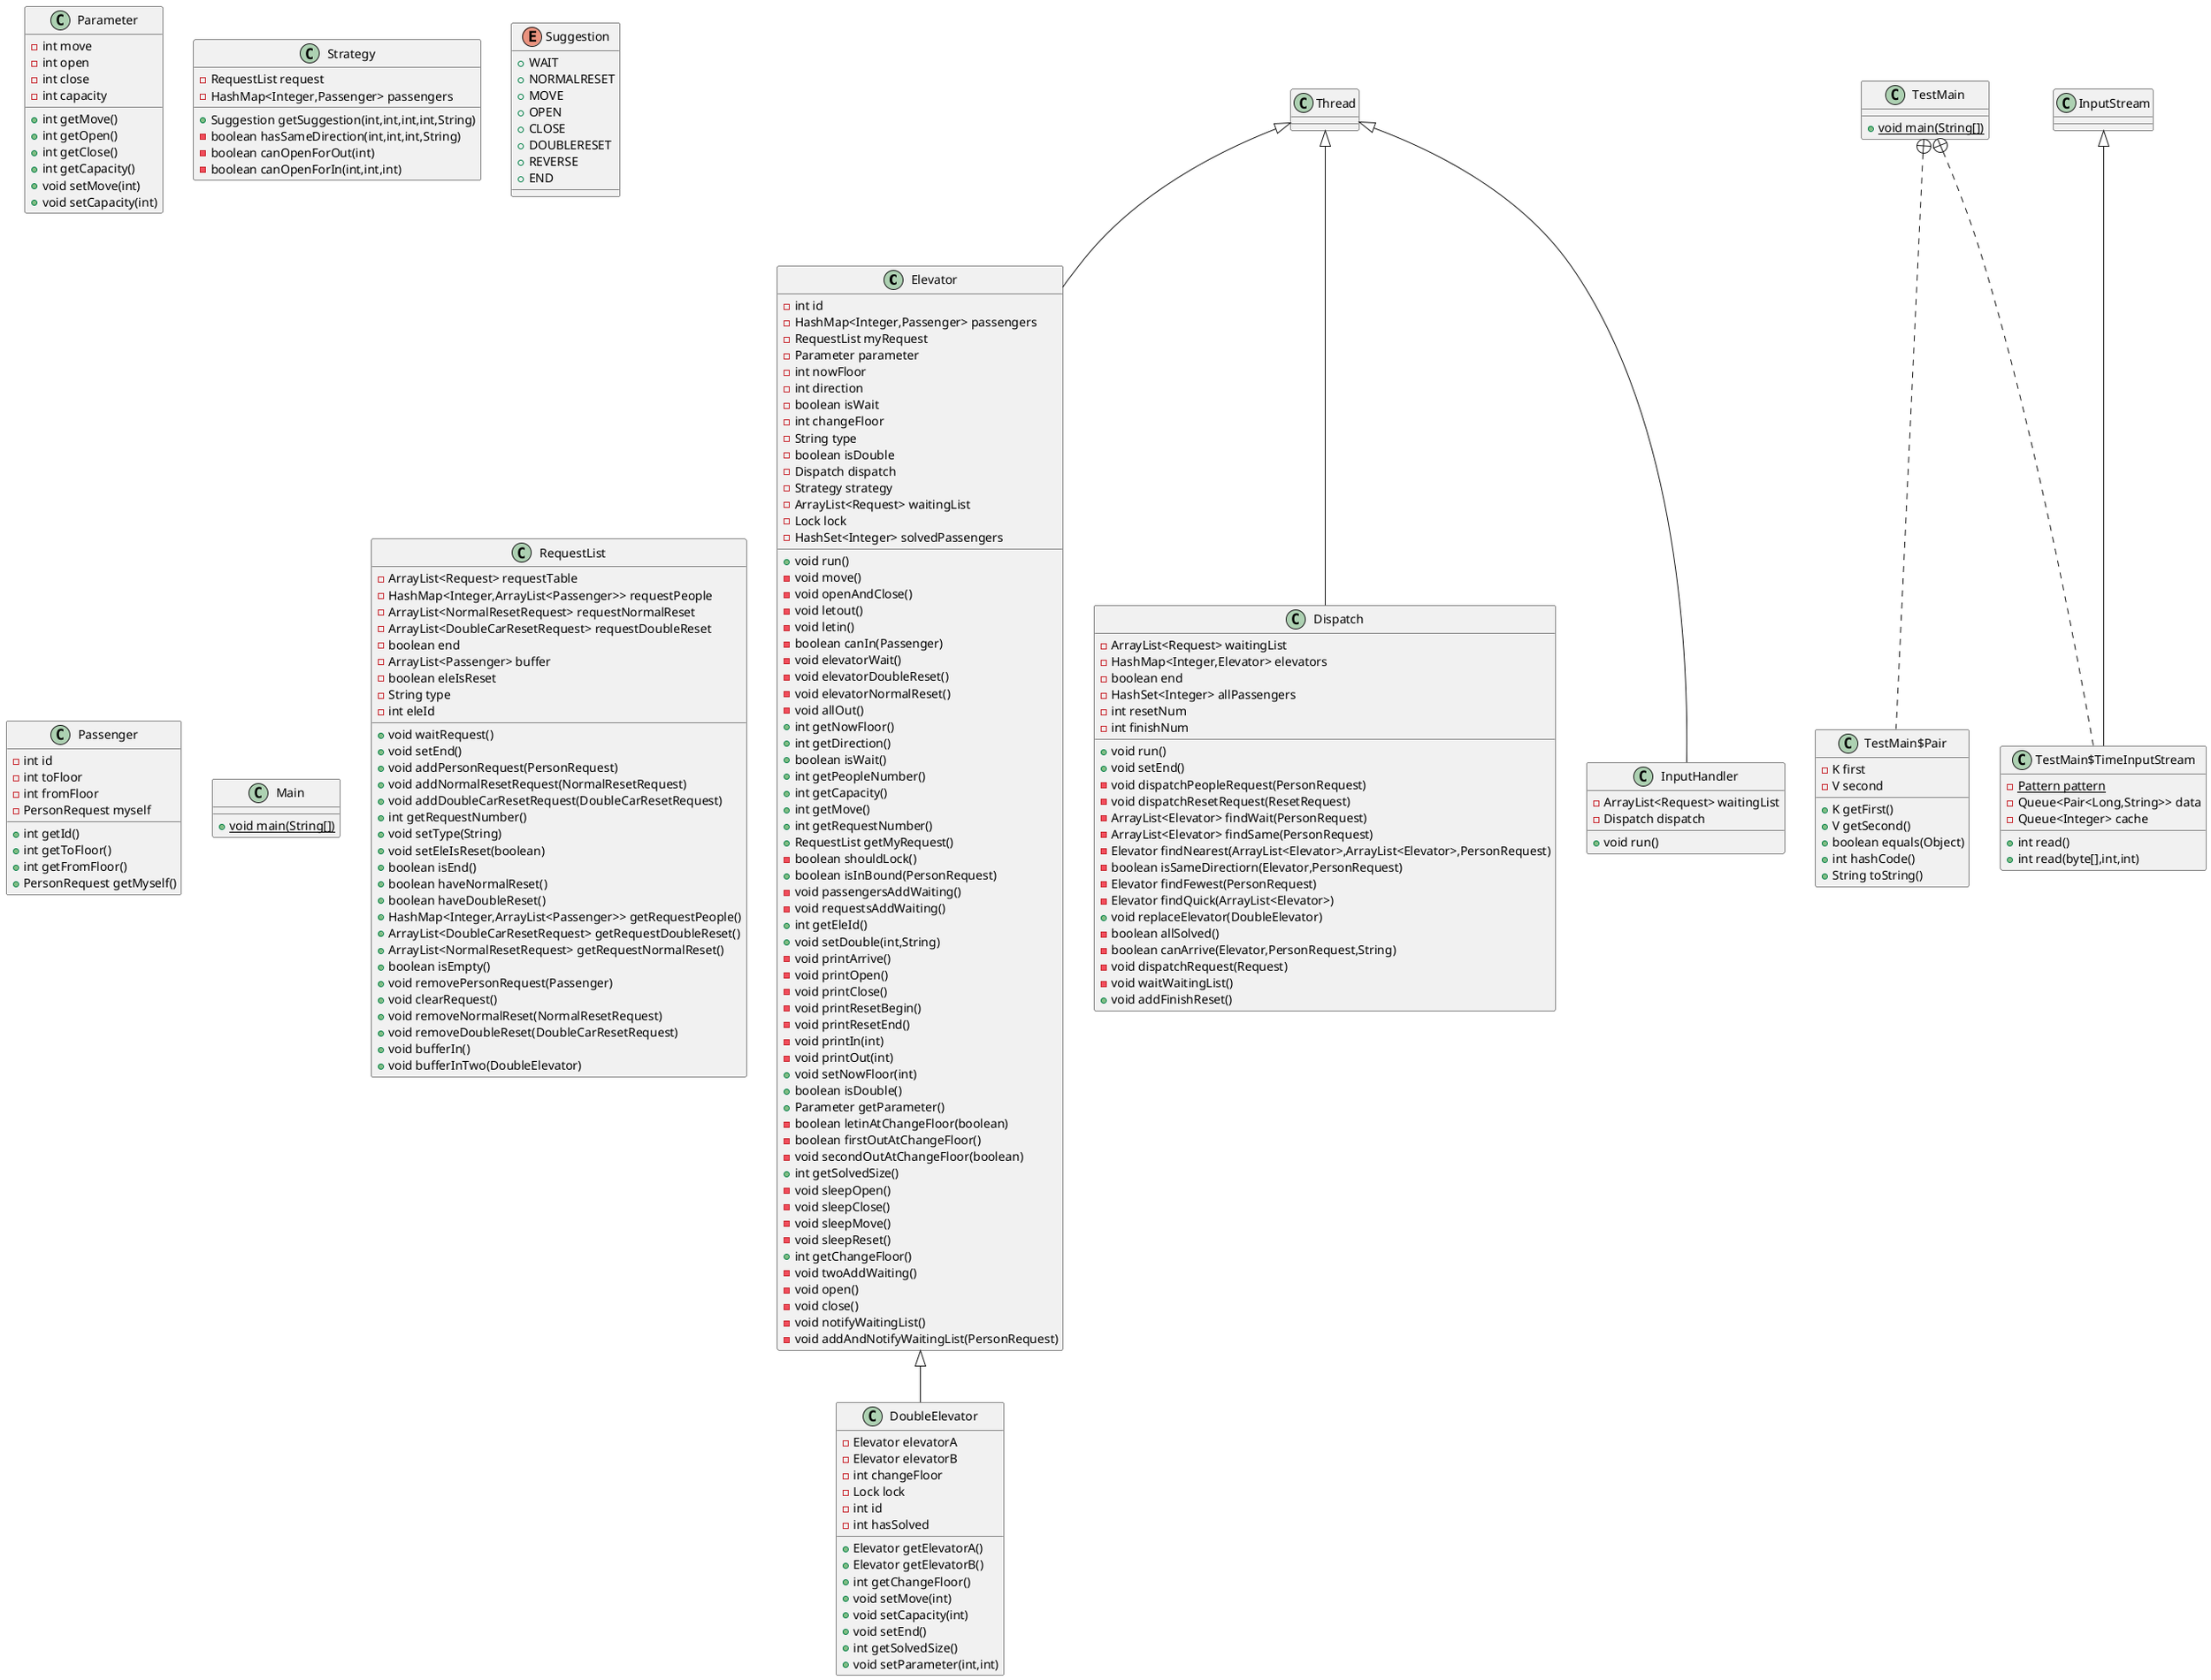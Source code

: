 @startuml
class Elevator {
- int id
- HashMap<Integer,Passenger> passengers
- RequestList myRequest
- Parameter parameter
- int nowFloor
- int direction
- boolean isWait
- int changeFloor
- String type
- boolean isDouble
- Dispatch dispatch
- Strategy strategy
- ArrayList<Request> waitingList
- Lock lock
- HashSet<Integer> solvedPassengers
+ void run()
- void move()
- void openAndClose()
- void letout()
- void letin()
- boolean canIn(Passenger)
- void elevatorWait()
- void elevatorDoubleReset()
- void elevatorNormalReset()
- void allOut()
+ int getNowFloor()
+ int getDirection()
+ boolean isWait()
+ int getPeopleNumber()
+ int getCapacity()
+ int getMove()
+ int getRequestNumber()
+ RequestList getMyRequest()
- boolean shouldLock()
+ boolean isInBound(PersonRequest)
- void passengersAddWaiting()
- void requestsAddWaiting()
+ int getEleId()
+ void setDouble(int,String)
- void printArrive()
- void printOpen()
- void printClose()
- void printResetBegin()
- void printResetEnd()
- void printIn(int)
- void printOut(int)
+ void setNowFloor(int)
+ boolean isDouble()
+ Parameter getParameter()
- boolean letinAtChangeFloor(boolean)
- boolean firstOutAtChangeFloor()
- void secondOutAtChangeFloor(boolean)
+ int getSolvedSize()
- void sleepOpen()
- void sleepClose()
- void sleepMove()
- void sleepReset()
+ int getChangeFloor()
- void twoAddWaiting()
- void open()
- void close()
- void notifyWaitingList()
- void addAndNotifyWaitingList(PersonRequest)
}


class Parameter {
- int move
- int open
- int close
- int capacity
+ int getMove()
+ int getOpen()
+ int getClose()
+ int getCapacity()
+ void setMove(int)
+ void setCapacity(int)
}


class Strategy {
- RequestList request
- HashMap<Integer,Passenger> passengers
+ Suggestion getSuggestion(int,int,int,int,String)
- boolean hasSameDirection(int,int,int,String)
- boolean canOpenForOut(int)
- boolean canOpenForIn(int,int,int)
}


class Dispatch {
- ArrayList<Request> waitingList
- HashMap<Integer,Elevator> elevators
- boolean end
- HashSet<Integer> allPassengers
- int resetNum
- int finishNum
+ void run()
+ void setEnd()
- void dispatchPeopleRequest(PersonRequest)
- void dispatchResetRequest(ResetRequest)
- ArrayList<Elevator> findWait(PersonRequest)
- ArrayList<Elevator> findSame(PersonRequest)
- Elevator findNearest(ArrayList<Elevator>,ArrayList<Elevator>,PersonRequest)
- boolean isSameDirectiorn(Elevator,PersonRequest)
- Elevator findFewest(PersonRequest)
- Elevator findQuick(ArrayList<Elevator>)
+ void replaceElevator(DoubleElevator)
- boolean allSolved()
- boolean canArrive(Elevator,PersonRequest,String)
- void dispatchRequest(Request)
- void waitWaitingList()
+ void addFinishReset()
}


class TestMain {
+ {static} void main(String[])
}

class TestMain$Pair {
- K first
- V second
+ K getFirst()
+ V getSecond()
+ boolean equals(Object)
+ int hashCode()
+ String toString()
}


class TestMain$TimeInputStream {
- {static} Pattern pattern
- Queue<Pair<Long,String>> data
- Queue<Integer> cache
+ int read()
+ int read(byte[],int,int)
}


enum Suggestion {
+  WAIT
+  NORMALRESET
+  MOVE
+  OPEN
+  CLOSE
+  DOUBLERESET
+  REVERSE
+  END
}

class InputHandler {
- ArrayList<Request> waitingList
- Dispatch dispatch
+ void run()
}


class Passenger {
- int id
- int toFloor
- int fromFloor
- PersonRequest myself
+ int getId()
+ int getToFloor()
+ int getFromFloor()
+ PersonRequest getMyself()
}


class DoubleElevator {
- Elevator elevatorA
- Elevator elevatorB
- int changeFloor
- Lock lock
- int id
- int hasSolved
+ Elevator getElevatorA()
+ Elevator getElevatorB()
+ int getChangeFloor()
+ void setMove(int)
+ void setCapacity(int)
+ void setEnd()
+ int getSolvedSize()
+ void setParameter(int,int)
}


class Main {
+ {static} void main(String[])
}

class RequestList {
- ArrayList<Request> requestTable
- HashMap<Integer,ArrayList<Passenger>> requestPeople
- ArrayList<NormalResetRequest> requestNormalReset
- ArrayList<DoubleCarResetRequest> requestDoubleReset
- boolean end
- ArrayList<Passenger> buffer
- boolean eleIsReset
- String type
- int eleId
+ void waitRequest()
+ void setEnd()
+ void addPersonRequest(PersonRequest)
+ void addNormalResetRequest(NormalResetRequest)
+ void addDoubleCarResetRequest(DoubleCarResetRequest)
+ int getRequestNumber()
+ void setType(String)
+ void setEleIsReset(boolean)
+ boolean isEnd()
+ boolean haveNormalReset()
+ boolean haveDoubleReset()
+ HashMap<Integer,ArrayList<Passenger>> getRequestPeople()
+ ArrayList<DoubleCarResetRequest> getRequestDoubleReset()
+ ArrayList<NormalResetRequest> getRequestNormalReset()
+ boolean isEmpty()
+ void removePersonRequest(Passenger)
+ void clearRequest()
+ void removeNormalReset(NormalResetRequest)
+ void removeDoubleReset(DoubleCarResetRequest)
+ void bufferIn()
+ void bufferInTwo(DoubleElevator)
}




Thread <|-- Elevator
Thread <|-- Dispatch
TestMain +.. TestMain$Pair
TestMain +.. TestMain$TimeInputStream
InputStream <|-- TestMain$TimeInputStream
Thread <|-- InputHandler
Elevator <|-- DoubleElevator
@enduml